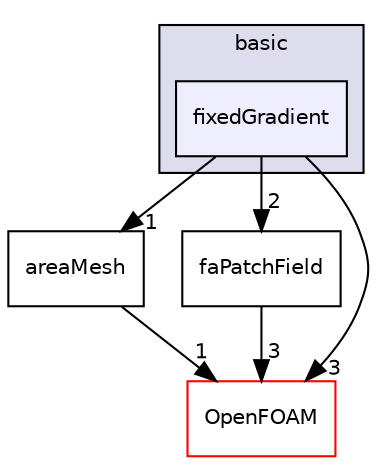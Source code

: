 digraph "src/finiteArea/fields/faPatchFields/basic/fixedGradient" {
  bgcolor=transparent;
  compound=true
  node [ fontsize="10", fontname="Helvetica"];
  edge [ labelfontsize="10", labelfontname="Helvetica"];
  subgraph clusterdir_a3ace091d9f29f1a163e7ddba3bdb43a {
    graph [ bgcolor="#ddddee", pencolor="black", label="basic" fontname="Helvetica", fontsize="10", URL="dir_a3ace091d9f29f1a163e7ddba3bdb43a.html"]
  dir_c3434a5b0570a5a1243060007de3f1d4 [shape=box, label="fixedGradient", style="filled", fillcolor="#eeeeff", pencolor="black", URL="dir_c3434a5b0570a5a1243060007de3f1d4.html"];
  }
  dir_aa4bce7a1abbd72ee1f4d02ddf362a3b [shape=box label="areaMesh" URL="dir_aa4bce7a1abbd72ee1f4d02ddf362a3b.html"];
  dir_45bb735b99283f509e93082dc5349c43 [shape=box label="faPatchField" URL="dir_45bb735b99283f509e93082dc5349c43.html"];
  dir_c5473ff19b20e6ec4dfe5c310b3778a8 [shape=box label="OpenFOAM" color="red" URL="dir_c5473ff19b20e6ec4dfe5c310b3778a8.html"];
  dir_aa4bce7a1abbd72ee1f4d02ddf362a3b->dir_c5473ff19b20e6ec4dfe5c310b3778a8 [headlabel="1", labeldistance=1.5 headhref="dir_000714_002151.html"];
  dir_c3434a5b0570a5a1243060007de3f1d4->dir_aa4bce7a1abbd72ee1f4d02ddf362a3b [headlabel="1", labeldistance=1.5 headhref="dir_000754_000714.html"];
  dir_c3434a5b0570a5a1243060007de3f1d4->dir_45bb735b99283f509e93082dc5349c43 [headlabel="2", labeldistance=1.5 headhref="dir_000754_000771.html"];
  dir_c3434a5b0570a5a1243060007de3f1d4->dir_c5473ff19b20e6ec4dfe5c310b3778a8 [headlabel="3", labeldistance=1.5 headhref="dir_000754_002151.html"];
  dir_45bb735b99283f509e93082dc5349c43->dir_c5473ff19b20e6ec4dfe5c310b3778a8 [headlabel="3", labeldistance=1.5 headhref="dir_000771_002151.html"];
}
